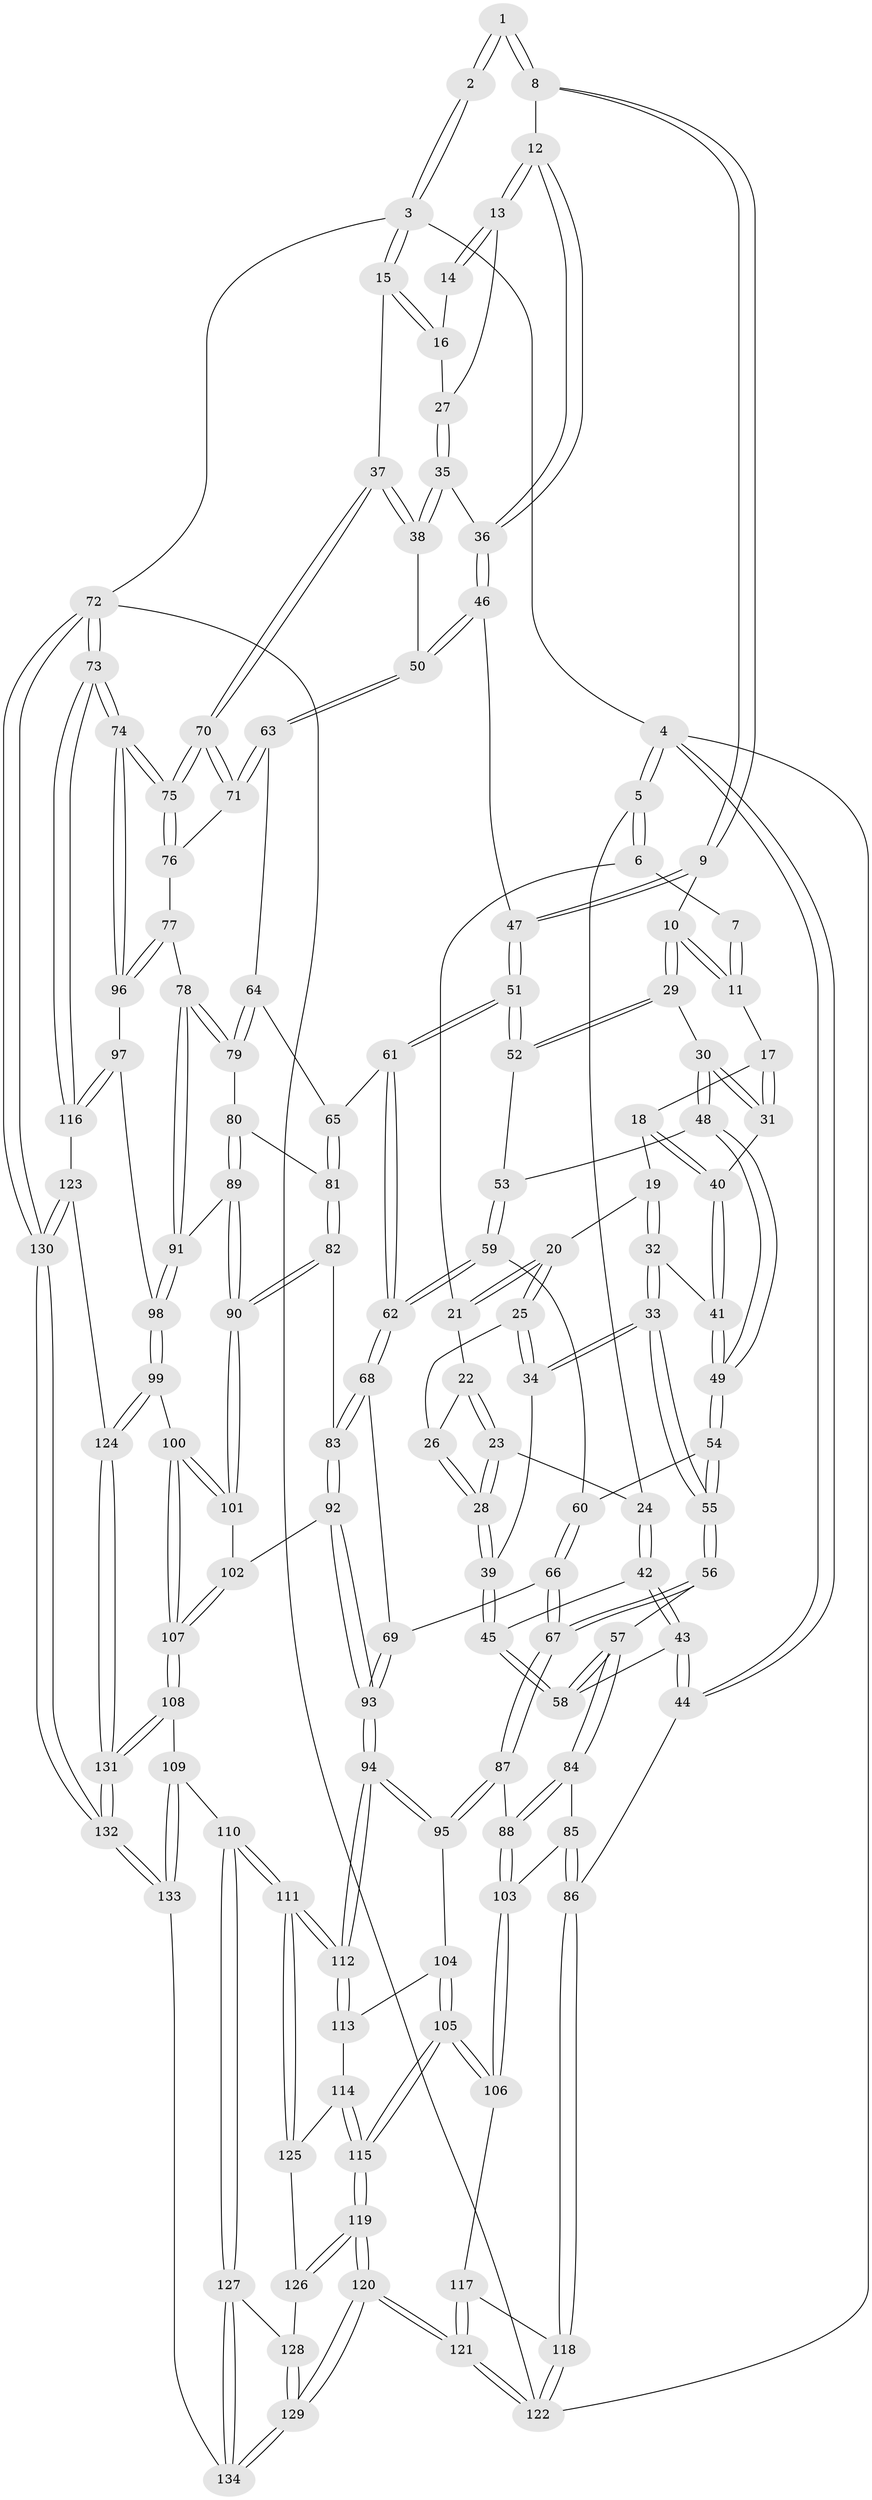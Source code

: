 // coarse degree distribution, {4: 0.4567901234567901, 8: 0.012345679012345678, 3: 0.08641975308641975, 5: 0.38271604938271603, 2: 0.012345679012345678, 6: 0.04938271604938271}
// Generated by graph-tools (version 1.1) at 2025/52/02/27/25 19:52:43]
// undirected, 134 vertices, 332 edges
graph export_dot {
graph [start="1"]
  node [color=gray90,style=filled];
  1 [pos="+0.7177878536533283+0"];
  2 [pos="+1+0"];
  3 [pos="+1+0"];
  4 [pos="+0+0"];
  5 [pos="+0+0"];
  6 [pos="+0.22046293509745718+0"];
  7 [pos="+0.5188857206998356+0"];
  8 [pos="+0.7298436591212775+0.11809369341715742"];
  9 [pos="+0.6671763671766384+0.18196754990613398"];
  10 [pos="+0.5796856978951441+0.1839989243571051"];
  11 [pos="+0.49692630626558076+0.09276875005213055"];
  12 [pos="+0.7683025212231768+0.1376711585771809"];
  13 [pos="+0.894403415445209+0.12536288647519372"];
  14 [pos="+0.9843696424177077+0"];
  15 [pos="+1+0.13630558187930858"];
  16 [pos="+0.9536885820558214+0.1293415767633681"];
  17 [pos="+0.4774095678723621+0.10361872185478443"];
  18 [pos="+0.3935179176306576+0.139460364395872"];
  19 [pos="+0.3044072046800426+0.08425569291103008"];
  20 [pos="+0.28578000085272665+0.0643691458395768"];
  21 [pos="+0.22847600110718183+0"];
  22 [pos="+0.14446386925015506+0.0847726325418758"];
  23 [pos="+0.08459858675141343+0.1593163183581095"];
  24 [pos="+0.07130731081086035+0.15983554837431813"];
  25 [pos="+0.2362629965943401+0.14976483497688414"];
  26 [pos="+0.1745292951528153+0.1572276469154679"];
  27 [pos="+0.9085147696913205+0.1373387682055447"];
  28 [pos="+0.13778534345334423+0.2007017628207235"];
  29 [pos="+0.5309741577182054+0.2392110354256122"];
  30 [pos="+0.48944672008269935+0.24345847617107144"];
  31 [pos="+0.46068447153938535+0.22642003660589222"];
  32 [pos="+0.3053122891310524+0.2733555499985322"];
  33 [pos="+0.24217923476334863+0.29316190014986027"];
  34 [pos="+0.22371462216741078+0.2873250399019835"];
  35 [pos="+0.9341227688890225+0.2117499998362388"];
  36 [pos="+0.8154608378810594+0.2080037887183415"];
  37 [pos="+1+0.1493162274135509"];
  38 [pos="+0.9450762893326207+0.22383873788581435"];
  39 [pos="+0.18057522423836914+0.2913352431148836"];
  40 [pos="+0.3964647902140828+0.20269314500438373"];
  41 [pos="+0.3430277727678572+0.2735556971141777"];
  42 [pos="+0+0.29930020155093334"];
  43 [pos="+0+0.3146174850523748"];
  44 [pos="+0+0.3156606431514882"];
  45 [pos="+0.17492757481446647+0.2952882427271739"];
  46 [pos="+0.8469681209376709+0.34579985996452"];
  47 [pos="+0.6885756995223352+0.310294459410744"];
  48 [pos="+0.42103744684135386+0.3299425459178734"];
  49 [pos="+0.4003524904120103+0.3292932607529474"];
  50 [pos="+0.8803106289111707+0.3744902674465623"];
  51 [pos="+0.6050006577336108+0.42784939765125674"];
  52 [pos="+0.552642390546423+0.3690337970052952"];
  53 [pos="+0.44600578829114057+0.34635357984429316"];
  54 [pos="+0.3580094273280047+0.42761465696039025"];
  55 [pos="+0.28924233732127447+0.4368018312199925"];
  56 [pos="+0.24127190438966942+0.5046810668157469"];
  57 [pos="+0.13522201231828518+0.49453250173649443"];
  58 [pos="+0.12459544817084657+0.47331369057538525"];
  59 [pos="+0.44627157539576745+0.4546907273489924"];
  60 [pos="+0.37082285291339157+0.4373027218445005"];
  61 [pos="+0.6051429207626674+0.43276194747484387"];
  62 [pos="+0.5267199881112582+0.509494197129587"];
  63 [pos="+0.8948407391819645+0.4059134256715256"];
  64 [pos="+0.8834396924072996+0.4154046859254955"];
  65 [pos="+0.6501453326322352+0.45955951791297334"];
  66 [pos="+0.38701129730474493+0.5971595832626948"];
  67 [pos="+0.31341621395125174+0.617831355469224"];
  68 [pos="+0.5080679150564436+0.5652707171952572"];
  69 [pos="+0.3881123498803201+0.5971434904556526"];
  70 [pos="+1+0.4227655429274056"];
  71 [pos="+0.9101498940535995+0.41161631357217127"];
  72 [pos="+1+1"];
  73 [pos="+1+0.8793240568977981"];
  74 [pos="+1+0.8156807650992783"];
  75 [pos="+1+0.5910470789163622"];
  76 [pos="+0.9283637420809348+0.5624561203042441"];
  77 [pos="+0.9040730751471682+0.6493355879599827"];
  78 [pos="+0.8381465909092393+0.6319019774253584"];
  79 [pos="+0.7954516581820332+0.5654967537535981"];
  80 [pos="+0.7583975039008684+0.5644905181695324"];
  81 [pos="+0.6762340760190426+0.4989784059124743"];
  82 [pos="+0.6419643711194668+0.6592119205970188"];
  83 [pos="+0.5364585828471056+0.6132206661044144"];
  84 [pos="+0.07553732819492372+0.5957809237666777"];
  85 [pos="+0.025438938001223606+0.6290097898500723"];
  86 [pos="+0+0.6358152917625419"];
  87 [pos="+0.29158706590241823+0.6656988848040033"];
  88 [pos="+0.2299759531807943+0.6801704230547244"];
  89 [pos="+0.6809996515092052+0.6582099412922366"];
  90 [pos="+0.6533016640588782+0.6688980297417866"];
  91 [pos="+0.7877577419438726+0.6880515135991487"];
  92 [pos="+0.49536903631791546+0.7558274085333697"];
  93 [pos="+0.46331936484784003+0.7645630309298653"];
  94 [pos="+0.4508954896018033+0.772415851942727"];
  95 [pos="+0.29693374333551836+0.6794560513048685"];
  96 [pos="+0.988576751989743+0.7350227340697564"];
  97 [pos="+0.8042782585707952+0.8064037799703007"];
  98 [pos="+0.7839603662378508+0.8065041463706033"];
  99 [pos="+0.7295273596177996+0.8373748182079082"];
  100 [pos="+0.6967178601693811+0.8297753842545711"];
  101 [pos="+0.653902390817833+0.7358029898401625"];
  102 [pos="+0.5011270788481051+0.7591424427648412"];
  103 [pos="+0.12479110994636905+0.7971174188528776"];
  104 [pos="+0.2980273038596421+0.7847721198803241"];
  105 [pos="+0.14176260467886895+0.8204052107617865"];
  106 [pos="+0.12472502475622789+0.7988851427565156"];
  107 [pos="+0.5947933168136771+0.8872993214794136"];
  108 [pos="+0.5937040064964516+0.8891234761316971"];
  109 [pos="+0.5693567557519464+0.9113557840360074"];
  110 [pos="+0.4168694588066222+0.8791131551508262"];
  111 [pos="+0.41063301629950927+0.8662418981701981"];
  112 [pos="+0.40877814889313724+0.8446217786637767"];
  113 [pos="+0.3020928479514844+0.7927637979211903"];
  114 [pos="+0.2704640058324112+0.8752046688623211"];
  115 [pos="+0.18333480499500066+0.9307947610063486"];
  116 [pos="+0.8869384733094612+0.8972229505266381"];
  117 [pos="+0.0818149799547701+0.8145349731381227"];
  118 [pos="+0+0.831603568383751"];
  119 [pos="+0.18209831007544477+0.9422965147659581"];
  120 [pos="+0.09468617859174286+1"];
  121 [pos="+0+1"];
  122 [pos="+0+1"];
  123 [pos="+0.8639554696268109+0.9246245805425236"];
  124 [pos="+0.7571719684903774+0.9177229956403774"];
  125 [pos="+0.32116761753291884+0.8922843558458132"];
  126 [pos="+0.3195364663087892+0.9323550918579282"];
  127 [pos="+0.4007855902641311+0.97244846654474"];
  128 [pos="+0.31998627883590547+0.932936939224993"];
  129 [pos="+0.18288378104030148+1"];
  130 [pos="+0.9028071961153848+1"];
  131 [pos="+0.7614363858520699+1"];
  132 [pos="+0.7945278771547785+1"];
  133 [pos="+0.48674304120659084+1"];
  134 [pos="+0.41769164937883835+1"];
  1 -- 2;
  1 -- 2;
  1 -- 8;
  1 -- 8;
  2 -- 3;
  2 -- 3;
  3 -- 4;
  3 -- 15;
  3 -- 15;
  3 -- 72;
  4 -- 5;
  4 -- 5;
  4 -- 44;
  4 -- 44;
  4 -- 122;
  5 -- 6;
  5 -- 6;
  5 -- 24;
  6 -- 7;
  6 -- 21;
  7 -- 11;
  7 -- 11;
  8 -- 9;
  8 -- 9;
  8 -- 12;
  9 -- 10;
  9 -- 47;
  9 -- 47;
  10 -- 11;
  10 -- 11;
  10 -- 29;
  10 -- 29;
  11 -- 17;
  12 -- 13;
  12 -- 13;
  12 -- 36;
  12 -- 36;
  13 -- 14;
  13 -- 14;
  13 -- 27;
  14 -- 16;
  15 -- 16;
  15 -- 16;
  15 -- 37;
  16 -- 27;
  17 -- 18;
  17 -- 31;
  17 -- 31;
  18 -- 19;
  18 -- 40;
  18 -- 40;
  19 -- 20;
  19 -- 32;
  19 -- 32;
  20 -- 21;
  20 -- 21;
  20 -- 25;
  20 -- 25;
  21 -- 22;
  22 -- 23;
  22 -- 23;
  22 -- 26;
  23 -- 24;
  23 -- 28;
  23 -- 28;
  24 -- 42;
  24 -- 42;
  25 -- 26;
  25 -- 34;
  25 -- 34;
  26 -- 28;
  26 -- 28;
  27 -- 35;
  27 -- 35;
  28 -- 39;
  28 -- 39;
  29 -- 30;
  29 -- 52;
  29 -- 52;
  30 -- 31;
  30 -- 31;
  30 -- 48;
  30 -- 48;
  31 -- 40;
  32 -- 33;
  32 -- 33;
  32 -- 41;
  33 -- 34;
  33 -- 34;
  33 -- 55;
  33 -- 55;
  34 -- 39;
  35 -- 36;
  35 -- 38;
  35 -- 38;
  36 -- 46;
  36 -- 46;
  37 -- 38;
  37 -- 38;
  37 -- 70;
  37 -- 70;
  38 -- 50;
  39 -- 45;
  39 -- 45;
  40 -- 41;
  40 -- 41;
  41 -- 49;
  41 -- 49;
  42 -- 43;
  42 -- 43;
  42 -- 45;
  43 -- 44;
  43 -- 44;
  43 -- 58;
  44 -- 86;
  45 -- 58;
  45 -- 58;
  46 -- 47;
  46 -- 50;
  46 -- 50;
  47 -- 51;
  47 -- 51;
  48 -- 49;
  48 -- 49;
  48 -- 53;
  49 -- 54;
  49 -- 54;
  50 -- 63;
  50 -- 63;
  51 -- 52;
  51 -- 52;
  51 -- 61;
  51 -- 61;
  52 -- 53;
  53 -- 59;
  53 -- 59;
  54 -- 55;
  54 -- 55;
  54 -- 60;
  55 -- 56;
  55 -- 56;
  56 -- 57;
  56 -- 67;
  56 -- 67;
  57 -- 58;
  57 -- 58;
  57 -- 84;
  57 -- 84;
  59 -- 60;
  59 -- 62;
  59 -- 62;
  60 -- 66;
  60 -- 66;
  61 -- 62;
  61 -- 62;
  61 -- 65;
  62 -- 68;
  62 -- 68;
  63 -- 64;
  63 -- 71;
  63 -- 71;
  64 -- 65;
  64 -- 79;
  64 -- 79;
  65 -- 81;
  65 -- 81;
  66 -- 67;
  66 -- 67;
  66 -- 69;
  67 -- 87;
  67 -- 87;
  68 -- 69;
  68 -- 83;
  68 -- 83;
  69 -- 93;
  69 -- 93;
  70 -- 71;
  70 -- 71;
  70 -- 75;
  70 -- 75;
  71 -- 76;
  72 -- 73;
  72 -- 73;
  72 -- 130;
  72 -- 130;
  72 -- 122;
  73 -- 74;
  73 -- 74;
  73 -- 116;
  73 -- 116;
  74 -- 75;
  74 -- 75;
  74 -- 96;
  74 -- 96;
  75 -- 76;
  75 -- 76;
  76 -- 77;
  77 -- 78;
  77 -- 96;
  77 -- 96;
  78 -- 79;
  78 -- 79;
  78 -- 91;
  78 -- 91;
  79 -- 80;
  80 -- 81;
  80 -- 89;
  80 -- 89;
  81 -- 82;
  81 -- 82;
  82 -- 83;
  82 -- 90;
  82 -- 90;
  83 -- 92;
  83 -- 92;
  84 -- 85;
  84 -- 88;
  84 -- 88;
  85 -- 86;
  85 -- 86;
  85 -- 103;
  86 -- 118;
  86 -- 118;
  87 -- 88;
  87 -- 95;
  87 -- 95;
  88 -- 103;
  88 -- 103;
  89 -- 90;
  89 -- 90;
  89 -- 91;
  90 -- 101;
  90 -- 101;
  91 -- 98;
  91 -- 98;
  92 -- 93;
  92 -- 93;
  92 -- 102;
  93 -- 94;
  93 -- 94;
  94 -- 95;
  94 -- 95;
  94 -- 112;
  94 -- 112;
  95 -- 104;
  96 -- 97;
  97 -- 98;
  97 -- 116;
  97 -- 116;
  98 -- 99;
  98 -- 99;
  99 -- 100;
  99 -- 124;
  99 -- 124;
  100 -- 101;
  100 -- 101;
  100 -- 107;
  100 -- 107;
  101 -- 102;
  102 -- 107;
  102 -- 107;
  103 -- 106;
  103 -- 106;
  104 -- 105;
  104 -- 105;
  104 -- 113;
  105 -- 106;
  105 -- 106;
  105 -- 115;
  105 -- 115;
  106 -- 117;
  107 -- 108;
  107 -- 108;
  108 -- 109;
  108 -- 131;
  108 -- 131;
  109 -- 110;
  109 -- 133;
  109 -- 133;
  110 -- 111;
  110 -- 111;
  110 -- 127;
  110 -- 127;
  111 -- 112;
  111 -- 112;
  111 -- 125;
  111 -- 125;
  112 -- 113;
  112 -- 113;
  113 -- 114;
  114 -- 115;
  114 -- 115;
  114 -- 125;
  115 -- 119;
  115 -- 119;
  116 -- 123;
  117 -- 118;
  117 -- 121;
  117 -- 121;
  118 -- 122;
  118 -- 122;
  119 -- 120;
  119 -- 120;
  119 -- 126;
  119 -- 126;
  120 -- 121;
  120 -- 121;
  120 -- 129;
  120 -- 129;
  121 -- 122;
  121 -- 122;
  123 -- 124;
  123 -- 130;
  123 -- 130;
  124 -- 131;
  124 -- 131;
  125 -- 126;
  126 -- 128;
  127 -- 128;
  127 -- 134;
  127 -- 134;
  128 -- 129;
  128 -- 129;
  129 -- 134;
  129 -- 134;
  130 -- 132;
  130 -- 132;
  131 -- 132;
  131 -- 132;
  132 -- 133;
  132 -- 133;
  133 -- 134;
}
